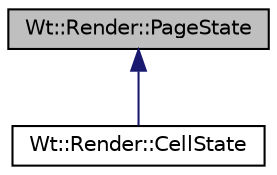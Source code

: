 digraph "Wt::Render::PageState"
{
 // LATEX_PDF_SIZE
  edge [fontname="Helvetica",fontsize="10",labelfontname="Helvetica",labelfontsize="10"];
  node [fontname="Helvetica",fontsize="10",shape=record];
  Node1 [label="Wt::Render::PageState",height=0.2,width=0.4,color="black", fillcolor="grey75", style="filled", fontcolor="black",tooltip=" "];
  Node1 -> Node2 [dir="back",color="midnightblue",fontsize="10",style="solid",fontname="Helvetica"];
  Node2 [label="Wt::Render::CellState",height=0.2,width=0.4,color="black", fillcolor="white", style="filled",URL="$structWt_1_1Render_1_1CellState.html",tooltip=" "];
}

